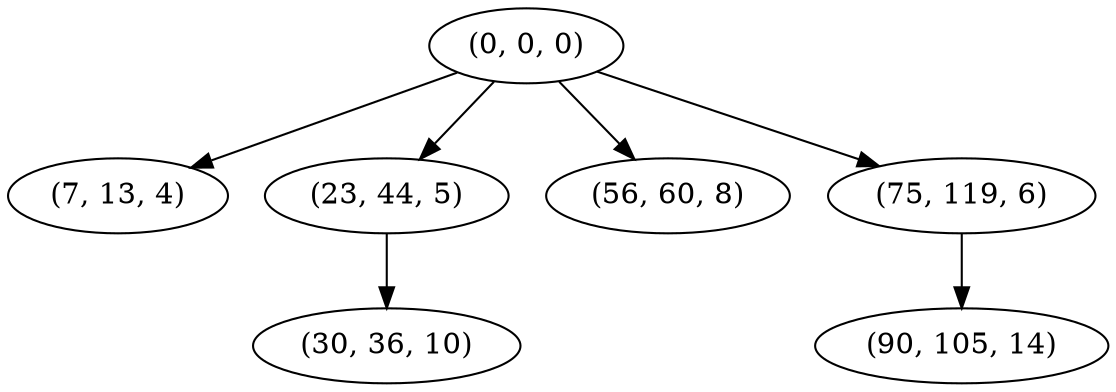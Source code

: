 digraph tree {
    "(0, 0, 0)";
    "(7, 13, 4)";
    "(23, 44, 5)";
    "(30, 36, 10)";
    "(56, 60, 8)";
    "(75, 119, 6)";
    "(90, 105, 14)";
    "(0, 0, 0)" -> "(7, 13, 4)";
    "(0, 0, 0)" -> "(23, 44, 5)";
    "(0, 0, 0)" -> "(56, 60, 8)";
    "(0, 0, 0)" -> "(75, 119, 6)";
    "(23, 44, 5)" -> "(30, 36, 10)";
    "(75, 119, 6)" -> "(90, 105, 14)";
}
